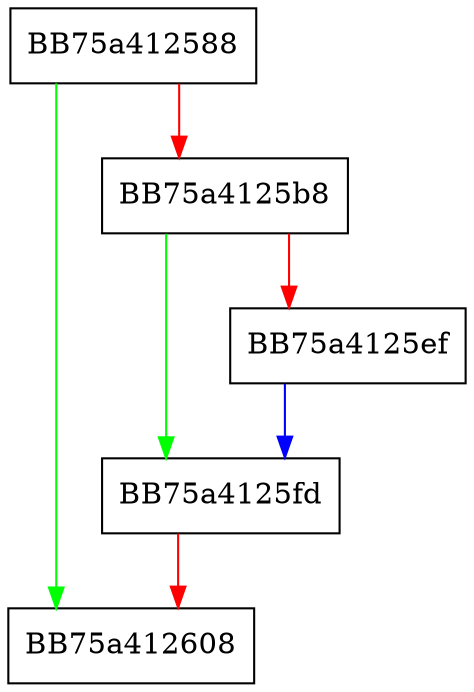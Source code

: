 digraph MpPidToPpid {
  node [shape="box"];
  graph [splines=ortho];
  BB75a412588 -> BB75a412608 [color="green"];
  BB75a412588 -> BB75a4125b8 [color="red"];
  BB75a4125b8 -> BB75a4125fd [color="green"];
  BB75a4125b8 -> BB75a4125ef [color="red"];
  BB75a4125ef -> BB75a4125fd [color="blue"];
  BB75a4125fd -> BB75a412608 [color="red"];
}